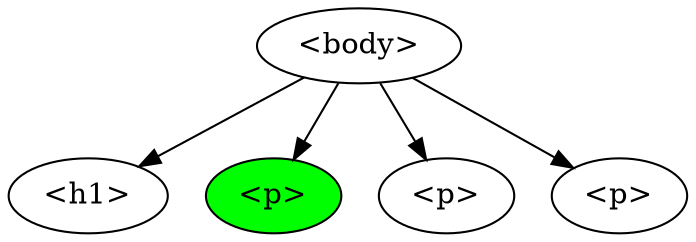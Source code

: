 digraph G {
  body [label="<body>"]
  h11 [label="<h1>"]
  p1 [label="<p>", style=filled, fillcolor=green]
  p2 [label="<p>"]
  p3 [label="<p>"]
  body -> h11
  body -> p1
  body -> p2
  body -> p3
}